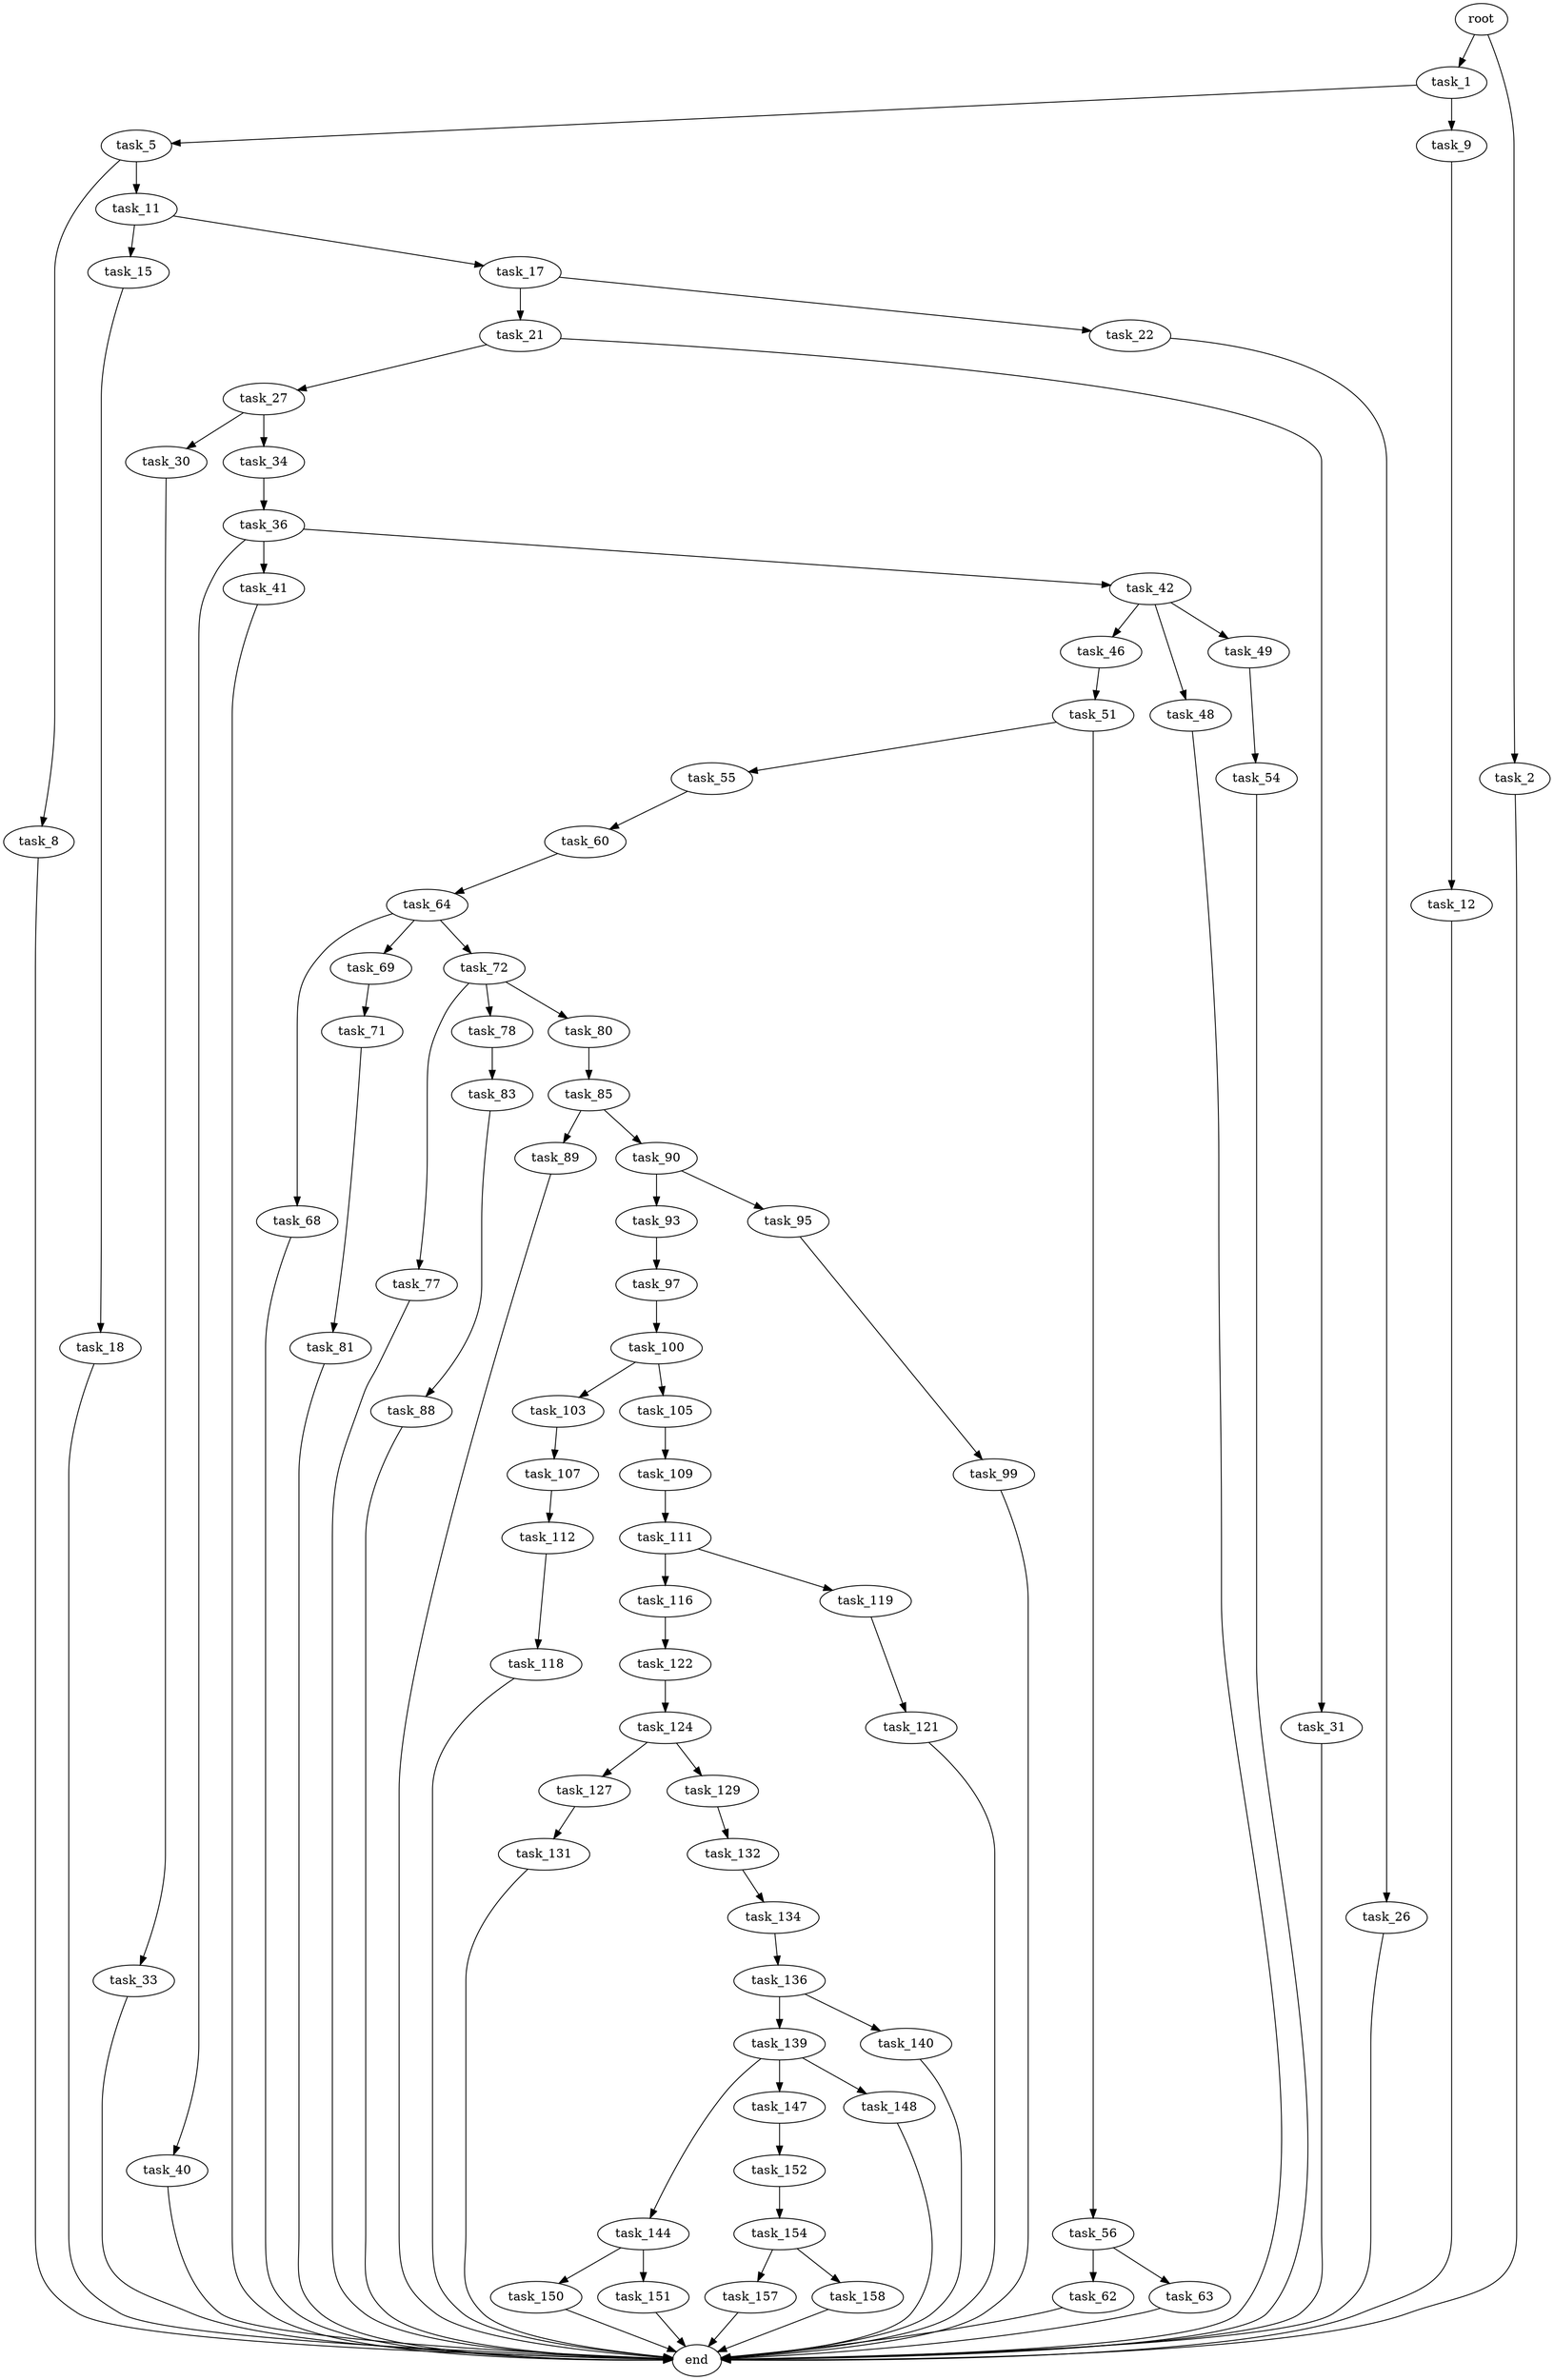 digraph G {
  root [size="0.000000"];
  task_1 [size="7224661704.000000"];
  task_2 [size="549755813888.000000"];
  task_5 [size="3747406201.000000"];
  task_8 [size="68719476736.000000"];
  task_9 [size="531634085763.000000"];
  task_11 [size="13532768483.000000"];
  task_12 [size="680499916106.000000"];
  task_15 [size="404802899976.000000"];
  task_17 [size="19929503654.000000"];
  task_18 [size="782757789696.000000"];
  task_21 [size="1045207887952.000000"];
  task_22 [size="98437523220.000000"];
  task_26 [size="908235762623.000000"];
  task_27 [size="134217728000.000000"];
  task_30 [size="24414493713.000000"];
  task_31 [size="8589934592.000000"];
  task_33 [size="134217728000.000000"];
  task_34 [size="174828457878.000000"];
  task_36 [size="2767984977.000000"];
  task_40 [size="782757789696.000000"];
  task_41 [size="1073741824000.000000"];
  task_42 [size="552033518.000000"];
  task_46 [size="6158741188.000000"];
  task_48 [size="551334437386.000000"];
  task_49 [size="1623442802.000000"];
  task_51 [size="782757789696.000000"];
  task_54 [size="1923607239.000000"];
  task_55 [size="32408122225.000000"];
  task_56 [size="406394324932.000000"];
  task_60 [size="368293445632.000000"];
  task_62 [size="5202384660.000000"];
  task_63 [size="110988040382.000000"];
  task_64 [size="158317978628.000000"];
  task_68 [size="68719476736.000000"];
  task_69 [size="550067483891.000000"];
  task_71 [size="205936930710.000000"];
  task_72 [size="4098067628.000000"];
  task_77 [size="2533341900.000000"];
  task_78 [size="19158742157.000000"];
  task_80 [size="134217728000.000000"];
  task_81 [size="1490801215.000000"];
  task_83 [size="8589934592.000000"];
  task_85 [size="4393912051.000000"];
  task_88 [size="28991029248.000000"];
  task_89 [size="7546540656.000000"];
  task_90 [size="8209954887.000000"];
  task_93 [size="782757789696.000000"];
  task_95 [size="28483931898.000000"];
  task_97 [size="518578023034.000000"];
  task_99 [size="33670736943.000000"];
  task_100 [size="70839017999.000000"];
  task_103 [size="8589934592.000000"];
  task_105 [size="10469403584.000000"];
  task_107 [size="15129594855.000000"];
  task_109 [size="68719476736.000000"];
  task_111 [size="84891427766.000000"];
  task_112 [size="8589934592.000000"];
  task_116 [size="3466019248.000000"];
  task_118 [size="295375304680.000000"];
  task_119 [size="134217728000.000000"];
  task_121 [size="28076054753.000000"];
  task_122 [size="28991029248.000000"];
  task_124 [size="361393503926.000000"];
  task_127 [size="59430406524.000000"];
  task_129 [size="27857568584.000000"];
  task_131 [size="42102620058.000000"];
  task_132 [size="17658669929.000000"];
  task_134 [size="28991029248.000000"];
  task_136 [size="21394735830.000000"];
  task_139 [size="100127511436.000000"];
  task_140 [size="270890150046.000000"];
  task_144 [size="310782389475.000000"];
  task_147 [size="7479454592.000000"];
  task_148 [size="9567275100.000000"];
  task_150 [size="28808298282.000000"];
  task_151 [size="134217728000.000000"];
  task_152 [size="21617749596.000000"];
  task_154 [size="4116945327.000000"];
  task_157 [size="1190134849034.000000"];
  task_158 [size="530911679560.000000"];
  end [size="0.000000"];

  root -> task_1 [size="1.000000"];
  root -> task_2 [size="1.000000"];
  task_1 -> task_5 [size="209715200.000000"];
  task_1 -> task_9 [size="209715200.000000"];
  task_2 -> end [size="1.000000"];
  task_5 -> task_8 [size="134217728.000000"];
  task_5 -> task_11 [size="134217728.000000"];
  task_8 -> end [size="1.000000"];
  task_9 -> task_12 [size="838860800.000000"];
  task_11 -> task_15 [size="536870912.000000"];
  task_11 -> task_17 [size="536870912.000000"];
  task_12 -> end [size="1.000000"];
  task_15 -> task_18 [size="536870912.000000"];
  task_17 -> task_21 [size="411041792.000000"];
  task_17 -> task_22 [size="411041792.000000"];
  task_18 -> end [size="1.000000"];
  task_21 -> task_27 [size="838860800.000000"];
  task_21 -> task_31 [size="838860800.000000"];
  task_22 -> task_26 [size="411041792.000000"];
  task_26 -> end [size="1.000000"];
  task_27 -> task_30 [size="209715200.000000"];
  task_27 -> task_34 [size="209715200.000000"];
  task_30 -> task_33 [size="536870912.000000"];
  task_31 -> end [size="1.000000"];
  task_33 -> end [size="1.000000"];
  task_34 -> task_36 [size="679477248.000000"];
  task_36 -> task_40 [size="134217728.000000"];
  task_36 -> task_41 [size="134217728.000000"];
  task_36 -> task_42 [size="134217728.000000"];
  task_40 -> end [size="1.000000"];
  task_41 -> end [size="1.000000"];
  task_42 -> task_46 [size="33554432.000000"];
  task_42 -> task_48 [size="33554432.000000"];
  task_42 -> task_49 [size="33554432.000000"];
  task_46 -> task_51 [size="134217728.000000"];
  task_48 -> end [size="1.000000"];
  task_49 -> task_54 [size="134217728.000000"];
  task_51 -> task_55 [size="679477248.000000"];
  task_51 -> task_56 [size="679477248.000000"];
  task_54 -> end [size="1.000000"];
  task_55 -> task_60 [size="33554432.000000"];
  task_56 -> task_62 [size="679477248.000000"];
  task_56 -> task_63 [size="679477248.000000"];
  task_60 -> task_64 [size="411041792.000000"];
  task_62 -> end [size="1.000000"];
  task_63 -> end [size="1.000000"];
  task_64 -> task_68 [size="134217728.000000"];
  task_64 -> task_69 [size="134217728.000000"];
  task_64 -> task_72 [size="134217728.000000"];
  task_68 -> end [size="1.000000"];
  task_69 -> task_71 [size="411041792.000000"];
  task_71 -> task_81 [size="209715200.000000"];
  task_72 -> task_77 [size="75497472.000000"];
  task_72 -> task_78 [size="75497472.000000"];
  task_72 -> task_80 [size="75497472.000000"];
  task_77 -> end [size="1.000000"];
  task_78 -> task_83 [size="75497472.000000"];
  task_80 -> task_85 [size="209715200.000000"];
  task_81 -> end [size="1.000000"];
  task_83 -> task_88 [size="33554432.000000"];
  task_85 -> task_89 [size="301989888.000000"];
  task_85 -> task_90 [size="301989888.000000"];
  task_88 -> end [size="1.000000"];
  task_89 -> end [size="1.000000"];
  task_90 -> task_93 [size="134217728.000000"];
  task_90 -> task_95 [size="134217728.000000"];
  task_93 -> task_97 [size="679477248.000000"];
  task_95 -> task_99 [size="536870912.000000"];
  task_97 -> task_100 [size="536870912.000000"];
  task_99 -> end [size="1.000000"];
  task_100 -> task_103 [size="209715200.000000"];
  task_100 -> task_105 [size="209715200.000000"];
  task_103 -> task_107 [size="33554432.000000"];
  task_105 -> task_109 [size="411041792.000000"];
  task_107 -> task_112 [size="411041792.000000"];
  task_109 -> task_111 [size="134217728.000000"];
  task_111 -> task_116 [size="134217728.000000"];
  task_111 -> task_119 [size="134217728.000000"];
  task_112 -> task_118 [size="33554432.000000"];
  task_116 -> task_122 [size="134217728.000000"];
  task_118 -> end [size="1.000000"];
  task_119 -> task_121 [size="209715200.000000"];
  task_121 -> end [size="1.000000"];
  task_122 -> task_124 [size="75497472.000000"];
  task_124 -> task_127 [size="301989888.000000"];
  task_124 -> task_129 [size="301989888.000000"];
  task_127 -> task_131 [size="209715200.000000"];
  task_129 -> task_132 [size="75497472.000000"];
  task_131 -> end [size="1.000000"];
  task_132 -> task_134 [size="301989888.000000"];
  task_134 -> task_136 [size="75497472.000000"];
  task_136 -> task_139 [size="536870912.000000"];
  task_136 -> task_140 [size="536870912.000000"];
  task_139 -> task_144 [size="75497472.000000"];
  task_139 -> task_147 [size="75497472.000000"];
  task_139 -> task_148 [size="75497472.000000"];
  task_140 -> end [size="1.000000"];
  task_144 -> task_150 [size="209715200.000000"];
  task_144 -> task_151 [size="209715200.000000"];
  task_147 -> task_152 [size="134217728.000000"];
  task_148 -> end [size="1.000000"];
  task_150 -> end [size="1.000000"];
  task_151 -> end [size="1.000000"];
  task_152 -> task_154 [size="536870912.000000"];
  task_154 -> task_157 [size="75497472.000000"];
  task_154 -> task_158 [size="75497472.000000"];
  task_157 -> end [size="1.000000"];
  task_158 -> end [size="1.000000"];
}
